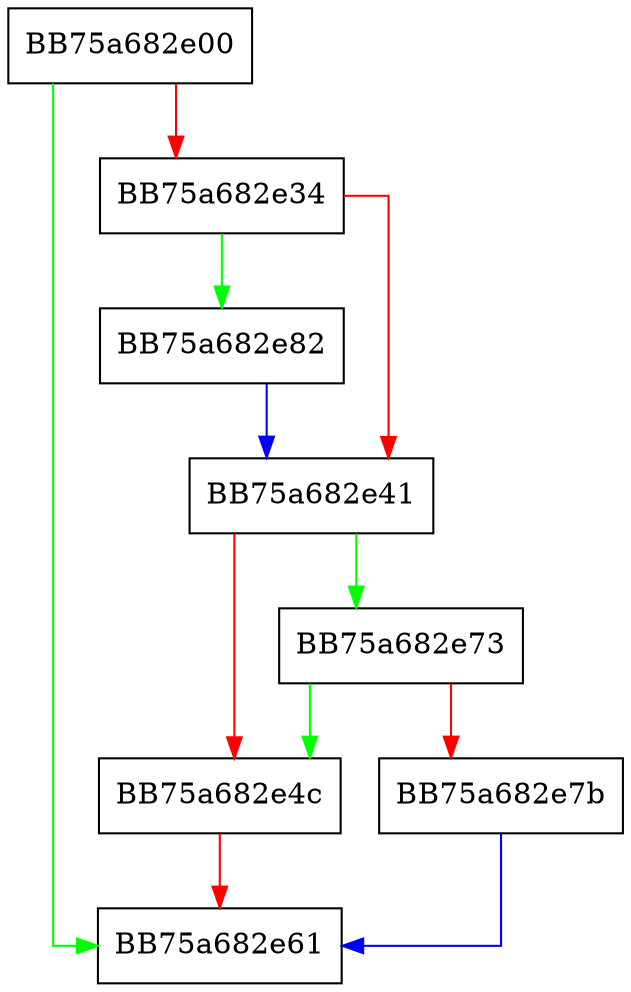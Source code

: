 digraph getBits {
  node [shape="box"];
  graph [splines=ortho];
  BB75a682e00 -> BB75a682e61 [color="green"];
  BB75a682e00 -> BB75a682e34 [color="red"];
  BB75a682e34 -> BB75a682e82 [color="green"];
  BB75a682e34 -> BB75a682e41 [color="red"];
  BB75a682e41 -> BB75a682e73 [color="green"];
  BB75a682e41 -> BB75a682e4c [color="red"];
  BB75a682e4c -> BB75a682e61 [color="red"];
  BB75a682e73 -> BB75a682e4c [color="green"];
  BB75a682e73 -> BB75a682e7b [color="red"];
  BB75a682e7b -> BB75a682e61 [color="blue"];
  BB75a682e82 -> BB75a682e41 [color="blue"];
}